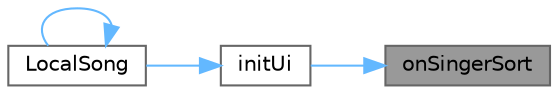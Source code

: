 digraph "onSingerSort"
{
 // LATEX_PDF_SIZE
  bgcolor="transparent";
  edge [fontname=Helvetica,fontsize=10,labelfontname=Helvetica,labelfontsize=10];
  node [fontname=Helvetica,fontsize=10,shape=box,height=0.2,width=0.4];
  rankdir="RL";
  Node1 [id="Node000001",label="onSingerSort",height=0.2,width=0.4,color="gray40", fillcolor="grey60", style="filled", fontcolor="black",tooltip="歌手排序"];
  Node1 -> Node2 [id="edge1_Node000001_Node000002",dir="back",color="steelblue1",style="solid",tooltip=" "];
  Node2 [id="Node000002",label="initUi",height=0.2,width=0.4,color="grey40", fillcolor="white", style="filled",URL="$class_local_song.html#afba6e95967cc3eb25fd518f7bde6ec04",tooltip="初始化界面"];
  Node2 -> Node3 [id="edge2_Node000002_Node000003",dir="back",color="steelblue1",style="solid",tooltip=" "];
  Node3 [id="Node000003",label="LocalSong",height=0.2,width=0.4,color="grey40", fillcolor="white", style="filled",URL="$class_local_song.html#a9375f55dd6d49239d63d3c19eaef2237",tooltip="构造函数，初始化本地歌曲界面"];
  Node3 -> Node3 [id="edge3_Node000003_Node000003",dir="back",color="steelblue1",style="solid",tooltip=" "];
}
